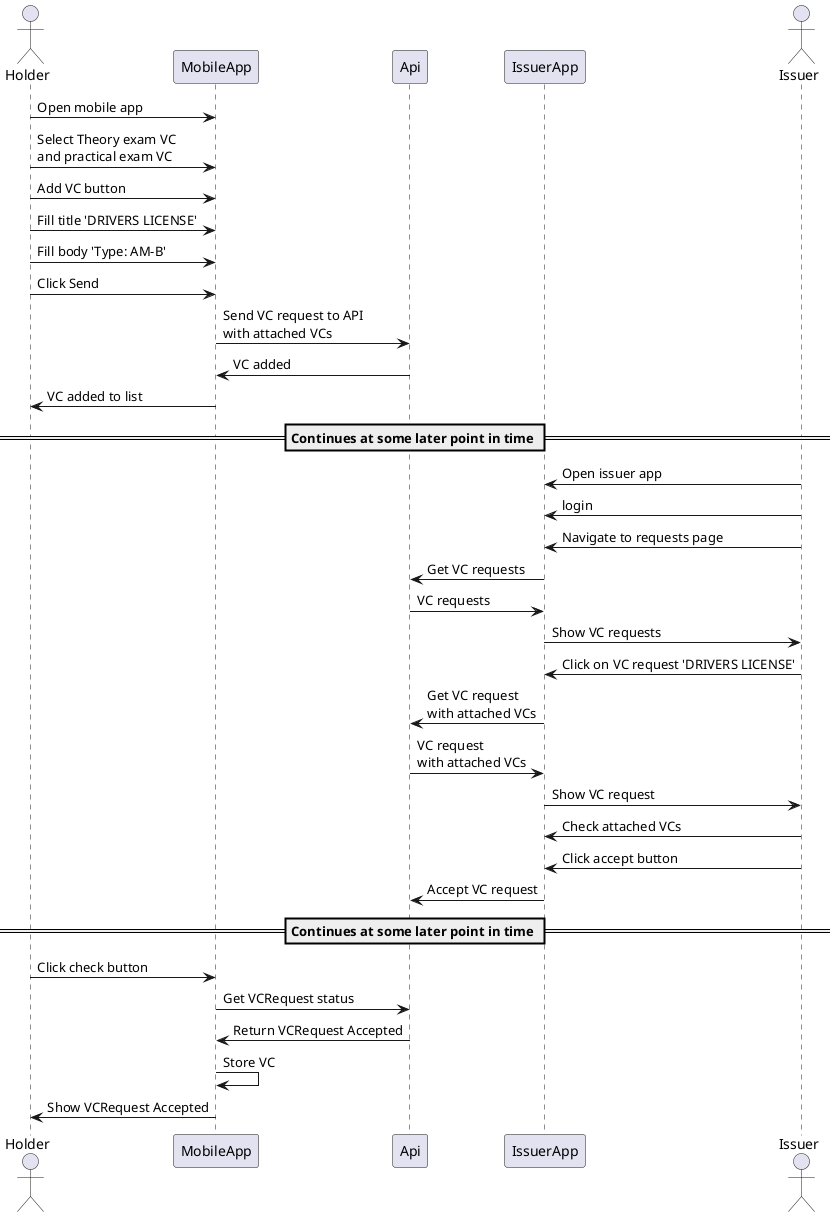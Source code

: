 @startuml

!startsub participants
actor Holder
participant MobileApp
participant Api
participant IssuerApp
actor Issuer
!endsub

Holder -> MobileApp : Open mobile app
Holder -> MobileApp : Select Theory exam VC\nand practical exam VC
Holder -> MobileApp : Add VC button
Holder -> MobileApp : Fill title 'DRIVERS LICENSE'
Holder -> MobileApp : Fill body 'Type: AM-B'
Holder -> MobileApp : Click Send
MobileApp -> Api : Send VC request to API\nwith attached VCs
Api -> MobileApp : VC added
MobileApp -> Holder : VC added to list
== Continues at some later point in time ==
Issuer -> IssuerApp : Open issuer app
Issuer -> IssuerApp : login
Issuer -> IssuerApp : Navigate to requests page
IssuerApp -> Api : Get VC requests
Api -> IssuerApp : VC requests
IssuerApp -> Issuer : Show VC requests
Issuer -> IssuerApp : Click on VC request 'DRIVERS LICENSE'
IssuerApp -> Api : Get VC request\nwith attached VCs
Api -> IssuerApp : VC request\nwith attached VCs
IssuerApp -> Issuer : Show VC request
Issuer -> IssuerApp : Check attached VCs

Issuer -> IssuerApp : Click accept button
IssuerApp -> Api : Accept VC request

== Continues at some later point in time ==

Holder -> MobileApp : Click check button
MobileApp -> Api : Get VCRequest status
Api -> MobileApp : Return VCRequest Accepted
MobileApp -> MobileApp : Store VC
MobileApp -> Holder : Show VCRequest Accepted

@enduml

